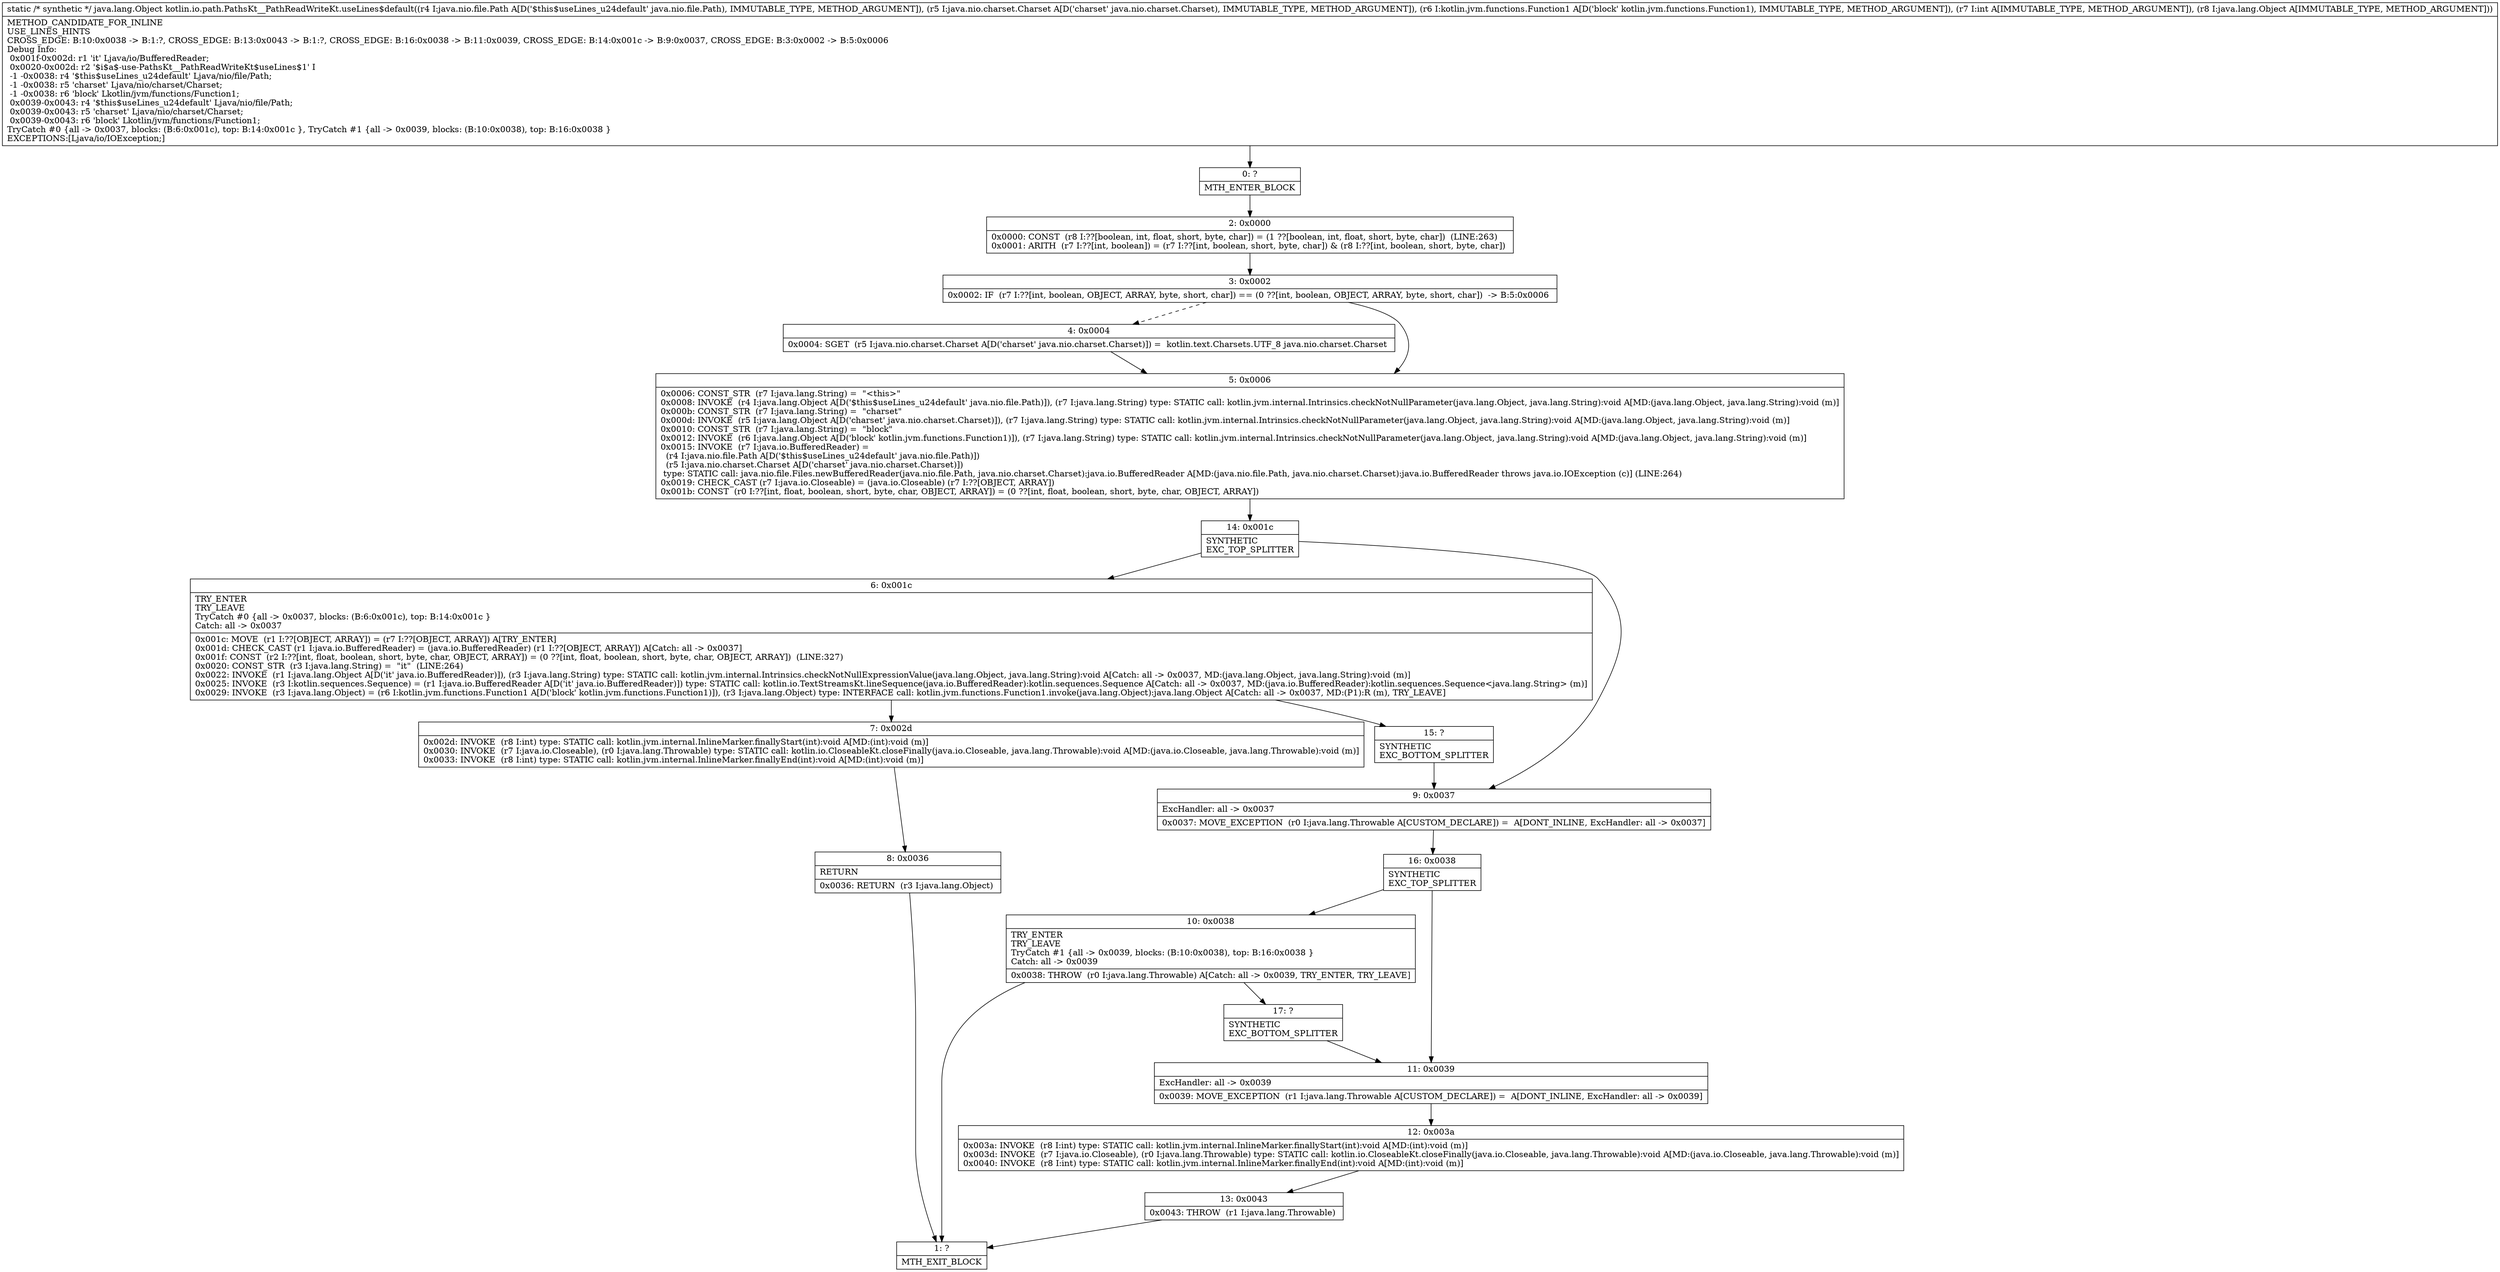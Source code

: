digraph "CFG forkotlin.io.path.PathsKt__PathReadWriteKt.useLines$default(Ljava\/nio\/file\/Path;Ljava\/nio\/charset\/Charset;Lkotlin\/jvm\/functions\/Function1;ILjava\/lang\/Object;)Ljava\/lang\/Object;" {
Node_0 [shape=record,label="{0\:\ ?|MTH_ENTER_BLOCK\l}"];
Node_2 [shape=record,label="{2\:\ 0x0000|0x0000: CONST  (r8 I:??[boolean, int, float, short, byte, char]) = (1 ??[boolean, int, float, short, byte, char])  (LINE:263)\l0x0001: ARITH  (r7 I:??[int, boolean]) = (r7 I:??[int, boolean, short, byte, char]) & (r8 I:??[int, boolean, short, byte, char]) \l}"];
Node_3 [shape=record,label="{3\:\ 0x0002|0x0002: IF  (r7 I:??[int, boolean, OBJECT, ARRAY, byte, short, char]) == (0 ??[int, boolean, OBJECT, ARRAY, byte, short, char])  \-\> B:5:0x0006 \l}"];
Node_4 [shape=record,label="{4\:\ 0x0004|0x0004: SGET  (r5 I:java.nio.charset.Charset A[D('charset' java.nio.charset.Charset)]) =  kotlin.text.Charsets.UTF_8 java.nio.charset.Charset \l}"];
Node_5 [shape=record,label="{5\:\ 0x0006|0x0006: CONST_STR  (r7 I:java.lang.String) =  \"\<this\>\" \l0x0008: INVOKE  (r4 I:java.lang.Object A[D('$this$useLines_u24default' java.nio.file.Path)]), (r7 I:java.lang.String) type: STATIC call: kotlin.jvm.internal.Intrinsics.checkNotNullParameter(java.lang.Object, java.lang.String):void A[MD:(java.lang.Object, java.lang.String):void (m)]\l0x000b: CONST_STR  (r7 I:java.lang.String) =  \"charset\" \l0x000d: INVOKE  (r5 I:java.lang.Object A[D('charset' java.nio.charset.Charset)]), (r7 I:java.lang.String) type: STATIC call: kotlin.jvm.internal.Intrinsics.checkNotNullParameter(java.lang.Object, java.lang.String):void A[MD:(java.lang.Object, java.lang.String):void (m)]\l0x0010: CONST_STR  (r7 I:java.lang.String) =  \"block\" \l0x0012: INVOKE  (r6 I:java.lang.Object A[D('block' kotlin.jvm.functions.Function1)]), (r7 I:java.lang.String) type: STATIC call: kotlin.jvm.internal.Intrinsics.checkNotNullParameter(java.lang.Object, java.lang.String):void A[MD:(java.lang.Object, java.lang.String):void (m)]\l0x0015: INVOKE  (r7 I:java.io.BufferedReader) = \l  (r4 I:java.nio.file.Path A[D('$this$useLines_u24default' java.nio.file.Path)])\l  (r5 I:java.nio.charset.Charset A[D('charset' java.nio.charset.Charset)])\l type: STATIC call: java.nio.file.Files.newBufferedReader(java.nio.file.Path, java.nio.charset.Charset):java.io.BufferedReader A[MD:(java.nio.file.Path, java.nio.charset.Charset):java.io.BufferedReader throws java.io.IOException (c)] (LINE:264)\l0x0019: CHECK_CAST (r7 I:java.io.Closeable) = (java.io.Closeable) (r7 I:??[OBJECT, ARRAY]) \l0x001b: CONST  (r0 I:??[int, float, boolean, short, byte, char, OBJECT, ARRAY]) = (0 ??[int, float, boolean, short, byte, char, OBJECT, ARRAY]) \l}"];
Node_14 [shape=record,label="{14\:\ 0x001c|SYNTHETIC\lEXC_TOP_SPLITTER\l}"];
Node_6 [shape=record,label="{6\:\ 0x001c|TRY_ENTER\lTRY_LEAVE\lTryCatch #0 \{all \-\> 0x0037, blocks: (B:6:0x001c), top: B:14:0x001c \}\lCatch: all \-\> 0x0037\l|0x001c: MOVE  (r1 I:??[OBJECT, ARRAY]) = (r7 I:??[OBJECT, ARRAY]) A[TRY_ENTER]\l0x001d: CHECK_CAST (r1 I:java.io.BufferedReader) = (java.io.BufferedReader) (r1 I:??[OBJECT, ARRAY]) A[Catch: all \-\> 0x0037]\l0x001f: CONST  (r2 I:??[int, float, boolean, short, byte, char, OBJECT, ARRAY]) = (0 ??[int, float, boolean, short, byte, char, OBJECT, ARRAY])  (LINE:327)\l0x0020: CONST_STR  (r3 I:java.lang.String) =  \"it\"  (LINE:264)\l0x0022: INVOKE  (r1 I:java.lang.Object A[D('it' java.io.BufferedReader)]), (r3 I:java.lang.String) type: STATIC call: kotlin.jvm.internal.Intrinsics.checkNotNullExpressionValue(java.lang.Object, java.lang.String):void A[Catch: all \-\> 0x0037, MD:(java.lang.Object, java.lang.String):void (m)]\l0x0025: INVOKE  (r3 I:kotlin.sequences.Sequence) = (r1 I:java.io.BufferedReader A[D('it' java.io.BufferedReader)]) type: STATIC call: kotlin.io.TextStreamsKt.lineSequence(java.io.BufferedReader):kotlin.sequences.Sequence A[Catch: all \-\> 0x0037, MD:(java.io.BufferedReader):kotlin.sequences.Sequence\<java.lang.String\> (m)]\l0x0029: INVOKE  (r3 I:java.lang.Object) = (r6 I:kotlin.jvm.functions.Function1 A[D('block' kotlin.jvm.functions.Function1)]), (r3 I:java.lang.Object) type: INTERFACE call: kotlin.jvm.functions.Function1.invoke(java.lang.Object):java.lang.Object A[Catch: all \-\> 0x0037, MD:(P1):R (m), TRY_LEAVE]\l}"];
Node_7 [shape=record,label="{7\:\ 0x002d|0x002d: INVOKE  (r8 I:int) type: STATIC call: kotlin.jvm.internal.InlineMarker.finallyStart(int):void A[MD:(int):void (m)]\l0x0030: INVOKE  (r7 I:java.io.Closeable), (r0 I:java.lang.Throwable) type: STATIC call: kotlin.io.CloseableKt.closeFinally(java.io.Closeable, java.lang.Throwable):void A[MD:(java.io.Closeable, java.lang.Throwable):void (m)]\l0x0033: INVOKE  (r8 I:int) type: STATIC call: kotlin.jvm.internal.InlineMarker.finallyEnd(int):void A[MD:(int):void (m)]\l}"];
Node_8 [shape=record,label="{8\:\ 0x0036|RETURN\l|0x0036: RETURN  (r3 I:java.lang.Object) \l}"];
Node_1 [shape=record,label="{1\:\ ?|MTH_EXIT_BLOCK\l}"];
Node_15 [shape=record,label="{15\:\ ?|SYNTHETIC\lEXC_BOTTOM_SPLITTER\l}"];
Node_9 [shape=record,label="{9\:\ 0x0037|ExcHandler: all \-\> 0x0037\l|0x0037: MOVE_EXCEPTION  (r0 I:java.lang.Throwable A[CUSTOM_DECLARE]) =  A[DONT_INLINE, ExcHandler: all \-\> 0x0037]\l}"];
Node_16 [shape=record,label="{16\:\ 0x0038|SYNTHETIC\lEXC_TOP_SPLITTER\l}"];
Node_10 [shape=record,label="{10\:\ 0x0038|TRY_ENTER\lTRY_LEAVE\lTryCatch #1 \{all \-\> 0x0039, blocks: (B:10:0x0038), top: B:16:0x0038 \}\lCatch: all \-\> 0x0039\l|0x0038: THROW  (r0 I:java.lang.Throwable) A[Catch: all \-\> 0x0039, TRY_ENTER, TRY_LEAVE]\l}"];
Node_17 [shape=record,label="{17\:\ ?|SYNTHETIC\lEXC_BOTTOM_SPLITTER\l}"];
Node_11 [shape=record,label="{11\:\ 0x0039|ExcHandler: all \-\> 0x0039\l|0x0039: MOVE_EXCEPTION  (r1 I:java.lang.Throwable A[CUSTOM_DECLARE]) =  A[DONT_INLINE, ExcHandler: all \-\> 0x0039]\l}"];
Node_12 [shape=record,label="{12\:\ 0x003a|0x003a: INVOKE  (r8 I:int) type: STATIC call: kotlin.jvm.internal.InlineMarker.finallyStart(int):void A[MD:(int):void (m)]\l0x003d: INVOKE  (r7 I:java.io.Closeable), (r0 I:java.lang.Throwable) type: STATIC call: kotlin.io.CloseableKt.closeFinally(java.io.Closeable, java.lang.Throwable):void A[MD:(java.io.Closeable, java.lang.Throwable):void (m)]\l0x0040: INVOKE  (r8 I:int) type: STATIC call: kotlin.jvm.internal.InlineMarker.finallyEnd(int):void A[MD:(int):void (m)]\l}"];
Node_13 [shape=record,label="{13\:\ 0x0043|0x0043: THROW  (r1 I:java.lang.Throwable) \l}"];
MethodNode[shape=record,label="{static \/* synthetic *\/ java.lang.Object kotlin.io.path.PathsKt__PathReadWriteKt.useLines$default((r4 I:java.nio.file.Path A[D('$this$useLines_u24default' java.nio.file.Path), IMMUTABLE_TYPE, METHOD_ARGUMENT]), (r5 I:java.nio.charset.Charset A[D('charset' java.nio.charset.Charset), IMMUTABLE_TYPE, METHOD_ARGUMENT]), (r6 I:kotlin.jvm.functions.Function1 A[D('block' kotlin.jvm.functions.Function1), IMMUTABLE_TYPE, METHOD_ARGUMENT]), (r7 I:int A[IMMUTABLE_TYPE, METHOD_ARGUMENT]), (r8 I:java.lang.Object A[IMMUTABLE_TYPE, METHOD_ARGUMENT]))  | METHOD_CANDIDATE_FOR_INLINE\lUSE_LINES_HINTS\lCROSS_EDGE: B:10:0x0038 \-\> B:1:?, CROSS_EDGE: B:13:0x0043 \-\> B:1:?, CROSS_EDGE: B:16:0x0038 \-\> B:11:0x0039, CROSS_EDGE: B:14:0x001c \-\> B:9:0x0037, CROSS_EDGE: B:3:0x0002 \-\> B:5:0x0006\lDebug Info:\l  0x001f\-0x002d: r1 'it' Ljava\/io\/BufferedReader;\l  0x0020\-0x002d: r2 '$i$a$\-use\-PathsKt__PathReadWriteKt$useLines$1' I\l  \-1 \-0x0038: r4 '$this$useLines_u24default' Ljava\/nio\/file\/Path;\l  \-1 \-0x0038: r5 'charset' Ljava\/nio\/charset\/Charset;\l  \-1 \-0x0038: r6 'block' Lkotlin\/jvm\/functions\/Function1;\l  0x0039\-0x0043: r4 '$this$useLines_u24default' Ljava\/nio\/file\/Path;\l  0x0039\-0x0043: r5 'charset' Ljava\/nio\/charset\/Charset;\l  0x0039\-0x0043: r6 'block' Lkotlin\/jvm\/functions\/Function1;\lTryCatch #0 \{all \-\> 0x0037, blocks: (B:6:0x001c), top: B:14:0x001c \}, TryCatch #1 \{all \-\> 0x0039, blocks: (B:10:0x0038), top: B:16:0x0038 \}\lEXCEPTIONS:[Ljava\/io\/IOException;]\l}"];
MethodNode -> Node_0;Node_0 -> Node_2;
Node_2 -> Node_3;
Node_3 -> Node_4[style=dashed];
Node_3 -> Node_5;
Node_4 -> Node_5;
Node_5 -> Node_14;
Node_14 -> Node_6;
Node_14 -> Node_9;
Node_6 -> Node_7;
Node_6 -> Node_15;
Node_7 -> Node_8;
Node_8 -> Node_1;
Node_15 -> Node_9;
Node_9 -> Node_16;
Node_16 -> Node_10;
Node_16 -> Node_11;
Node_10 -> Node_1;
Node_10 -> Node_17;
Node_17 -> Node_11;
Node_11 -> Node_12;
Node_12 -> Node_13;
Node_13 -> Node_1;
}

